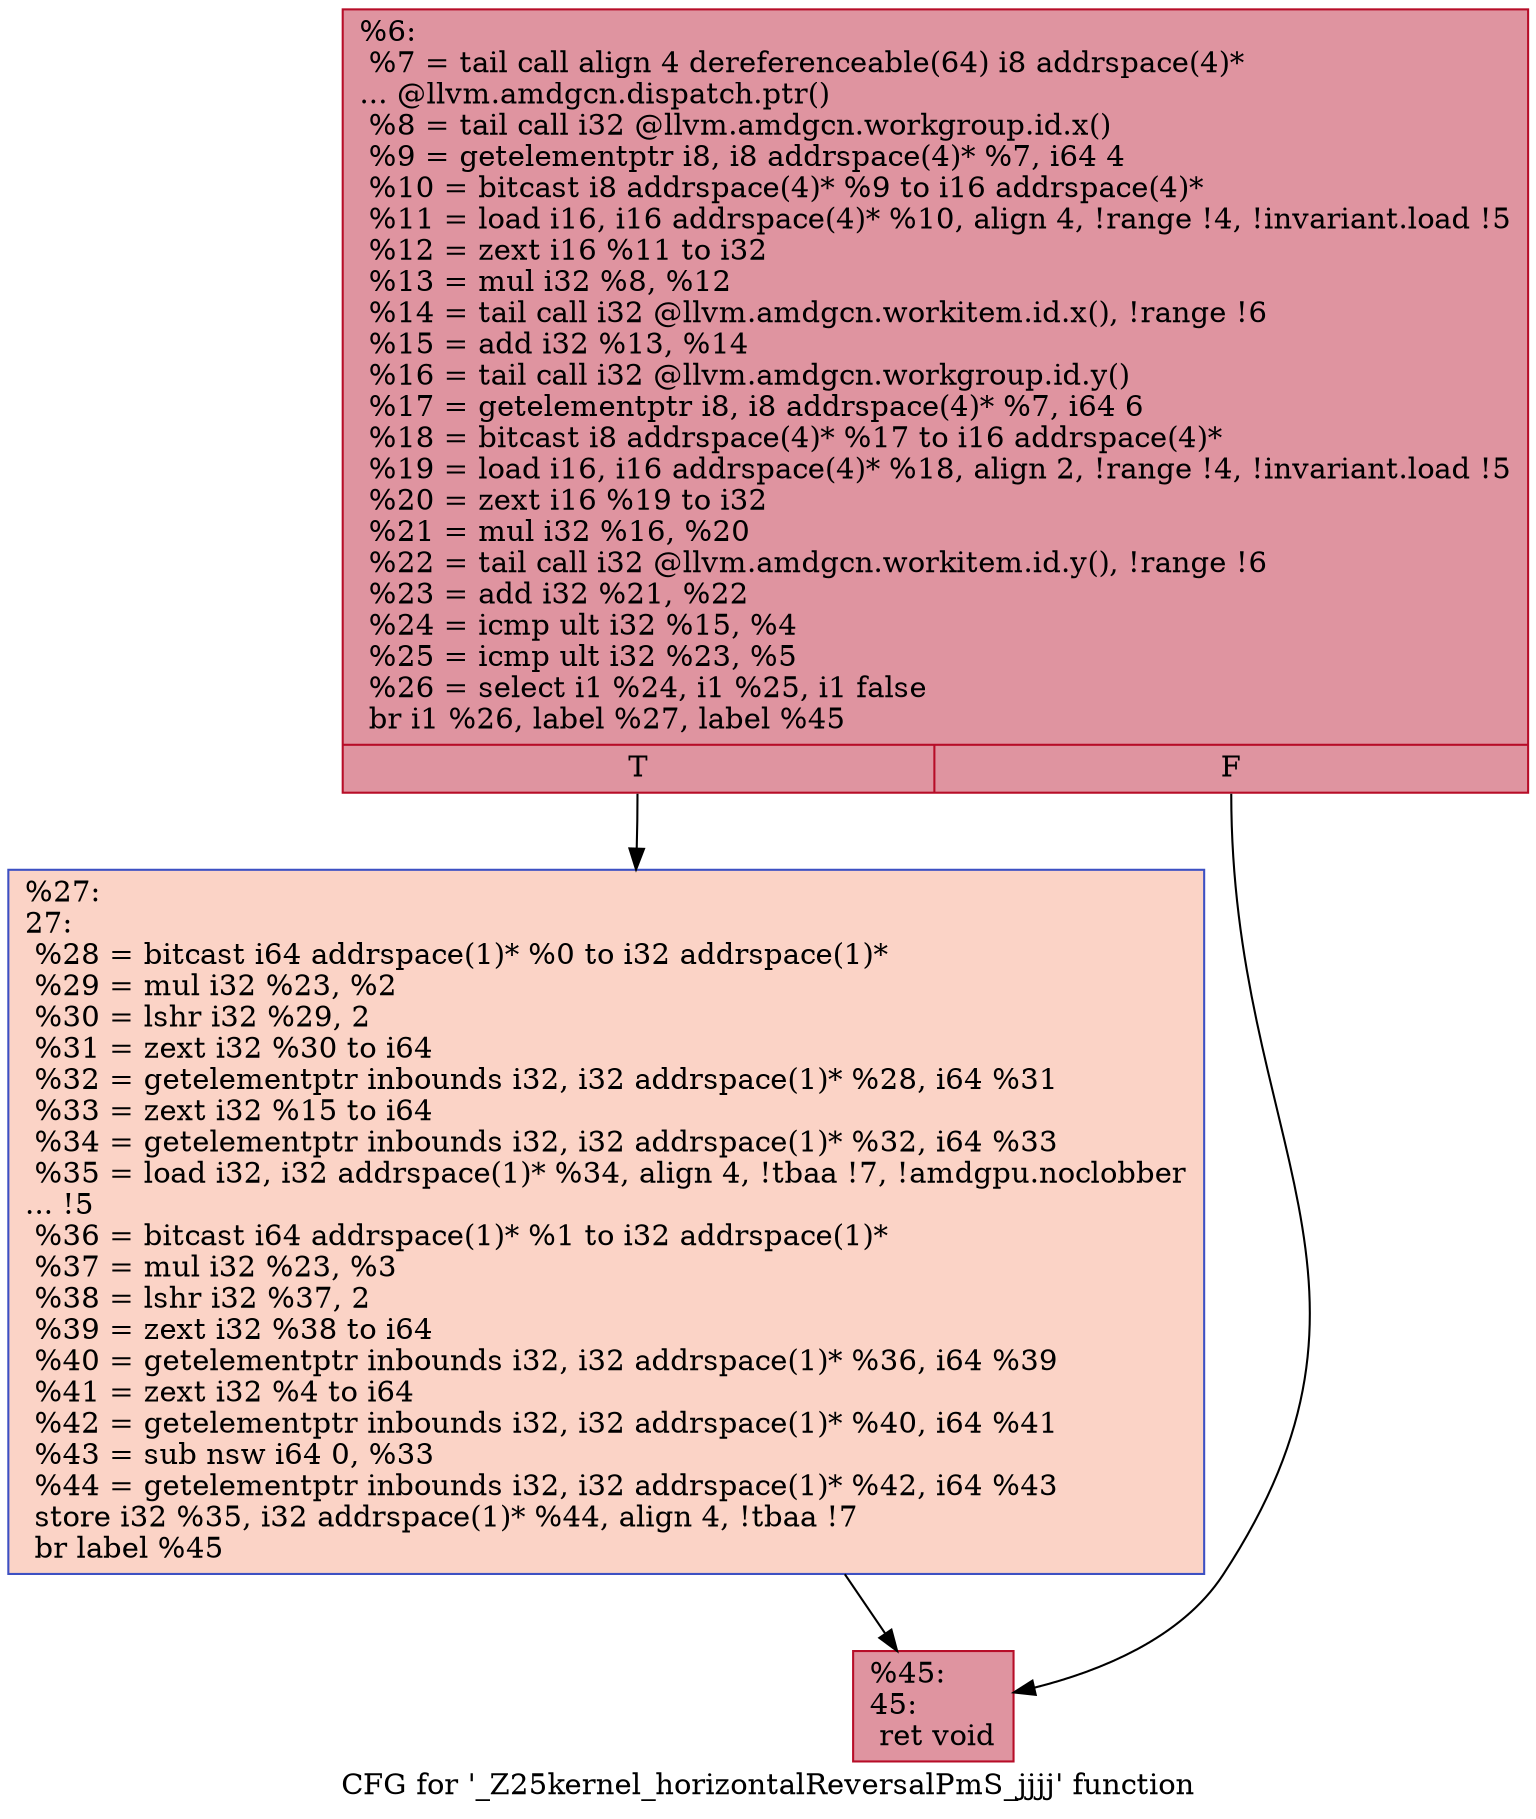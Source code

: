 digraph "CFG for '_Z25kernel_horizontalReversalPmS_jjjj' function" {
	label="CFG for '_Z25kernel_horizontalReversalPmS_jjjj' function";

	Node0x4d6f5a0 [shape=record,color="#b70d28ff", style=filled, fillcolor="#b70d2870",label="{%6:\l  %7 = tail call align 4 dereferenceable(64) i8 addrspace(4)*\l... @llvm.amdgcn.dispatch.ptr()\l  %8 = tail call i32 @llvm.amdgcn.workgroup.id.x()\l  %9 = getelementptr i8, i8 addrspace(4)* %7, i64 4\l  %10 = bitcast i8 addrspace(4)* %9 to i16 addrspace(4)*\l  %11 = load i16, i16 addrspace(4)* %10, align 4, !range !4, !invariant.load !5\l  %12 = zext i16 %11 to i32\l  %13 = mul i32 %8, %12\l  %14 = tail call i32 @llvm.amdgcn.workitem.id.x(), !range !6\l  %15 = add i32 %13, %14\l  %16 = tail call i32 @llvm.amdgcn.workgroup.id.y()\l  %17 = getelementptr i8, i8 addrspace(4)* %7, i64 6\l  %18 = bitcast i8 addrspace(4)* %17 to i16 addrspace(4)*\l  %19 = load i16, i16 addrspace(4)* %18, align 2, !range !4, !invariant.load !5\l  %20 = zext i16 %19 to i32\l  %21 = mul i32 %16, %20\l  %22 = tail call i32 @llvm.amdgcn.workitem.id.y(), !range !6\l  %23 = add i32 %21, %22\l  %24 = icmp ult i32 %15, %4\l  %25 = icmp ult i32 %23, %5\l  %26 = select i1 %24, i1 %25, i1 false\l  br i1 %26, label %27, label %45\l|{<s0>T|<s1>F}}"];
	Node0x4d6f5a0:s0 -> Node0x4d73060;
	Node0x4d6f5a0:s1 -> Node0x4d730f0;
	Node0x4d73060 [shape=record,color="#3d50c3ff", style=filled, fillcolor="#f59c7d70",label="{%27:\l27:                                               \l  %28 = bitcast i64 addrspace(1)* %0 to i32 addrspace(1)*\l  %29 = mul i32 %23, %2\l  %30 = lshr i32 %29, 2\l  %31 = zext i32 %30 to i64\l  %32 = getelementptr inbounds i32, i32 addrspace(1)* %28, i64 %31\l  %33 = zext i32 %15 to i64\l  %34 = getelementptr inbounds i32, i32 addrspace(1)* %32, i64 %33\l  %35 = load i32, i32 addrspace(1)* %34, align 4, !tbaa !7, !amdgpu.noclobber\l... !5\l  %36 = bitcast i64 addrspace(1)* %1 to i32 addrspace(1)*\l  %37 = mul i32 %23, %3\l  %38 = lshr i32 %37, 2\l  %39 = zext i32 %38 to i64\l  %40 = getelementptr inbounds i32, i32 addrspace(1)* %36, i64 %39\l  %41 = zext i32 %4 to i64\l  %42 = getelementptr inbounds i32, i32 addrspace(1)* %40, i64 %41\l  %43 = sub nsw i64 0, %33\l  %44 = getelementptr inbounds i32, i32 addrspace(1)* %42, i64 %43\l  store i32 %35, i32 addrspace(1)* %44, align 4, !tbaa !7\l  br label %45\l}"];
	Node0x4d73060 -> Node0x4d730f0;
	Node0x4d730f0 [shape=record,color="#b70d28ff", style=filled, fillcolor="#b70d2870",label="{%45:\l45:                                               \l  ret void\l}"];
}
